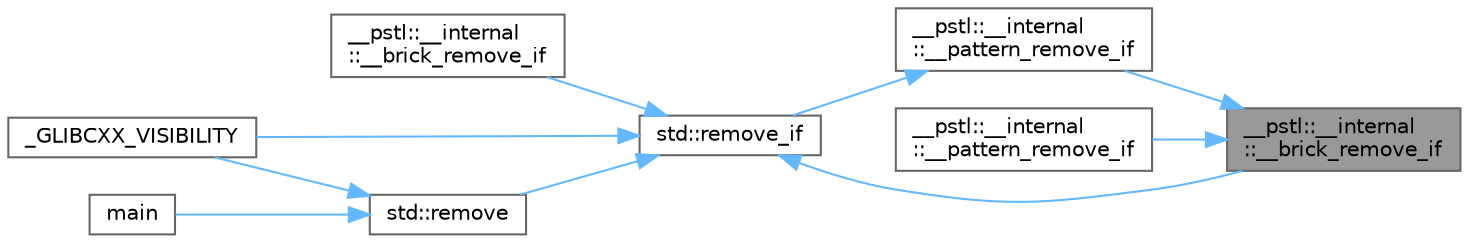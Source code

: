 digraph "__pstl::__internal::__brick_remove_if"
{
 // LATEX_PDF_SIZE
  bgcolor="transparent";
  edge [fontname=Helvetica,fontsize=10,labelfontname=Helvetica,labelfontsize=10];
  node [fontname=Helvetica,fontsize=10,shape=box,height=0.2,width=0.4];
  rankdir="RL";
  Node1 [id="Node000001",label="__pstl::__internal\l::__brick_remove_if",height=0.2,width=0.4,color="gray40", fillcolor="grey60", style="filled", fontcolor="black",tooltip=" "];
  Node1 -> Node2 [id="edge10_Node000001_Node000002",dir="back",color="steelblue1",style="solid",tooltip=" "];
  Node2 [id="Node000002",label="__pstl::__internal\l::__pattern_remove_if",height=0.2,width=0.4,color="grey40", fillcolor="white", style="filled",URL="$namespace____pstl_1_1____internal.html#ab7a6c74a4cb2c2ee930c2da12b6cd686",tooltip=" "];
  Node2 -> Node3 [id="edge11_Node000002_Node000003",dir="back",color="steelblue1",style="solid",tooltip=" "];
  Node3 [id="Node000003",label="std::remove_if",height=0.2,width=0.4,color="grey40", fillcolor="white", style="filled",URL="$namespacestd.html#af35a5645ec4634e402bf77d3edcaa908",tooltip=" "];
  Node3 -> Node1 [id="edge12_Node000003_Node000001",dir="back",color="steelblue1",style="solid",tooltip=" "];
  Node3 -> Node4 [id="edge13_Node000003_Node000004",dir="back",color="steelblue1",style="solid",tooltip=" "];
  Node4 [id="Node000004",label="__pstl::__internal\l::__brick_remove_if",height=0.2,width=0.4,color="grey40", fillcolor="white", style="filled",URL="$namespace____pstl_1_1____internal.html#ac0861501c2dea5f3bc26f3d05f2e6ce4",tooltip=" "];
  Node3 -> Node5 [id="edge14_Node000003_Node000005",dir="back",color="steelblue1",style="solid",tooltip=" "];
  Node5 [id="Node000005",label="_GLIBCXX_VISIBILITY",height=0.2,width=0.4,color="grey40", fillcolor="white", style="filled",URL="$group__sorting__algorithms.html#ga544d74b2d5d0dd2197f5fd6f02691de0",tooltip=" "];
  Node3 -> Node6 [id="edge15_Node000003_Node000006",dir="back",color="steelblue1",style="solid",tooltip=" "];
  Node6 [id="Node000006",label="std::remove",height=0.2,width=0.4,color="grey40", fillcolor="white", style="filled",URL="$namespacestd.html#a4e25a1e93784cb07fd8a6e9a00be03a7",tooltip=" "];
  Node6 -> Node5 [id="edge16_Node000006_Node000005",dir="back",color="steelblue1",style="solid",tooltip=" "];
  Node6 -> Node7 [id="edge17_Node000006_Node000007",dir="back",color="steelblue1",style="solid",tooltip=" "];
  Node7 [id="Node000007",label="main",height=0.2,width=0.4,color="grey40", fillcolor="white", style="filled",URL="$main_8cpp.html#a840291bc02cba5474a4cb46a9b9566fe",tooltip=" "];
  Node1 -> Node8 [id="edge18_Node000001_Node000008",dir="back",color="steelblue1",style="solid",tooltip=" "];
  Node8 [id="Node000008",label="__pstl::__internal\l::__pattern_remove_if",height=0.2,width=0.4,color="grey40", fillcolor="white", style="filled",URL="$namespace____pstl_1_1____internal.html#abaac748503657c571bfa47fdc1e0cc08",tooltip=" "];
}
